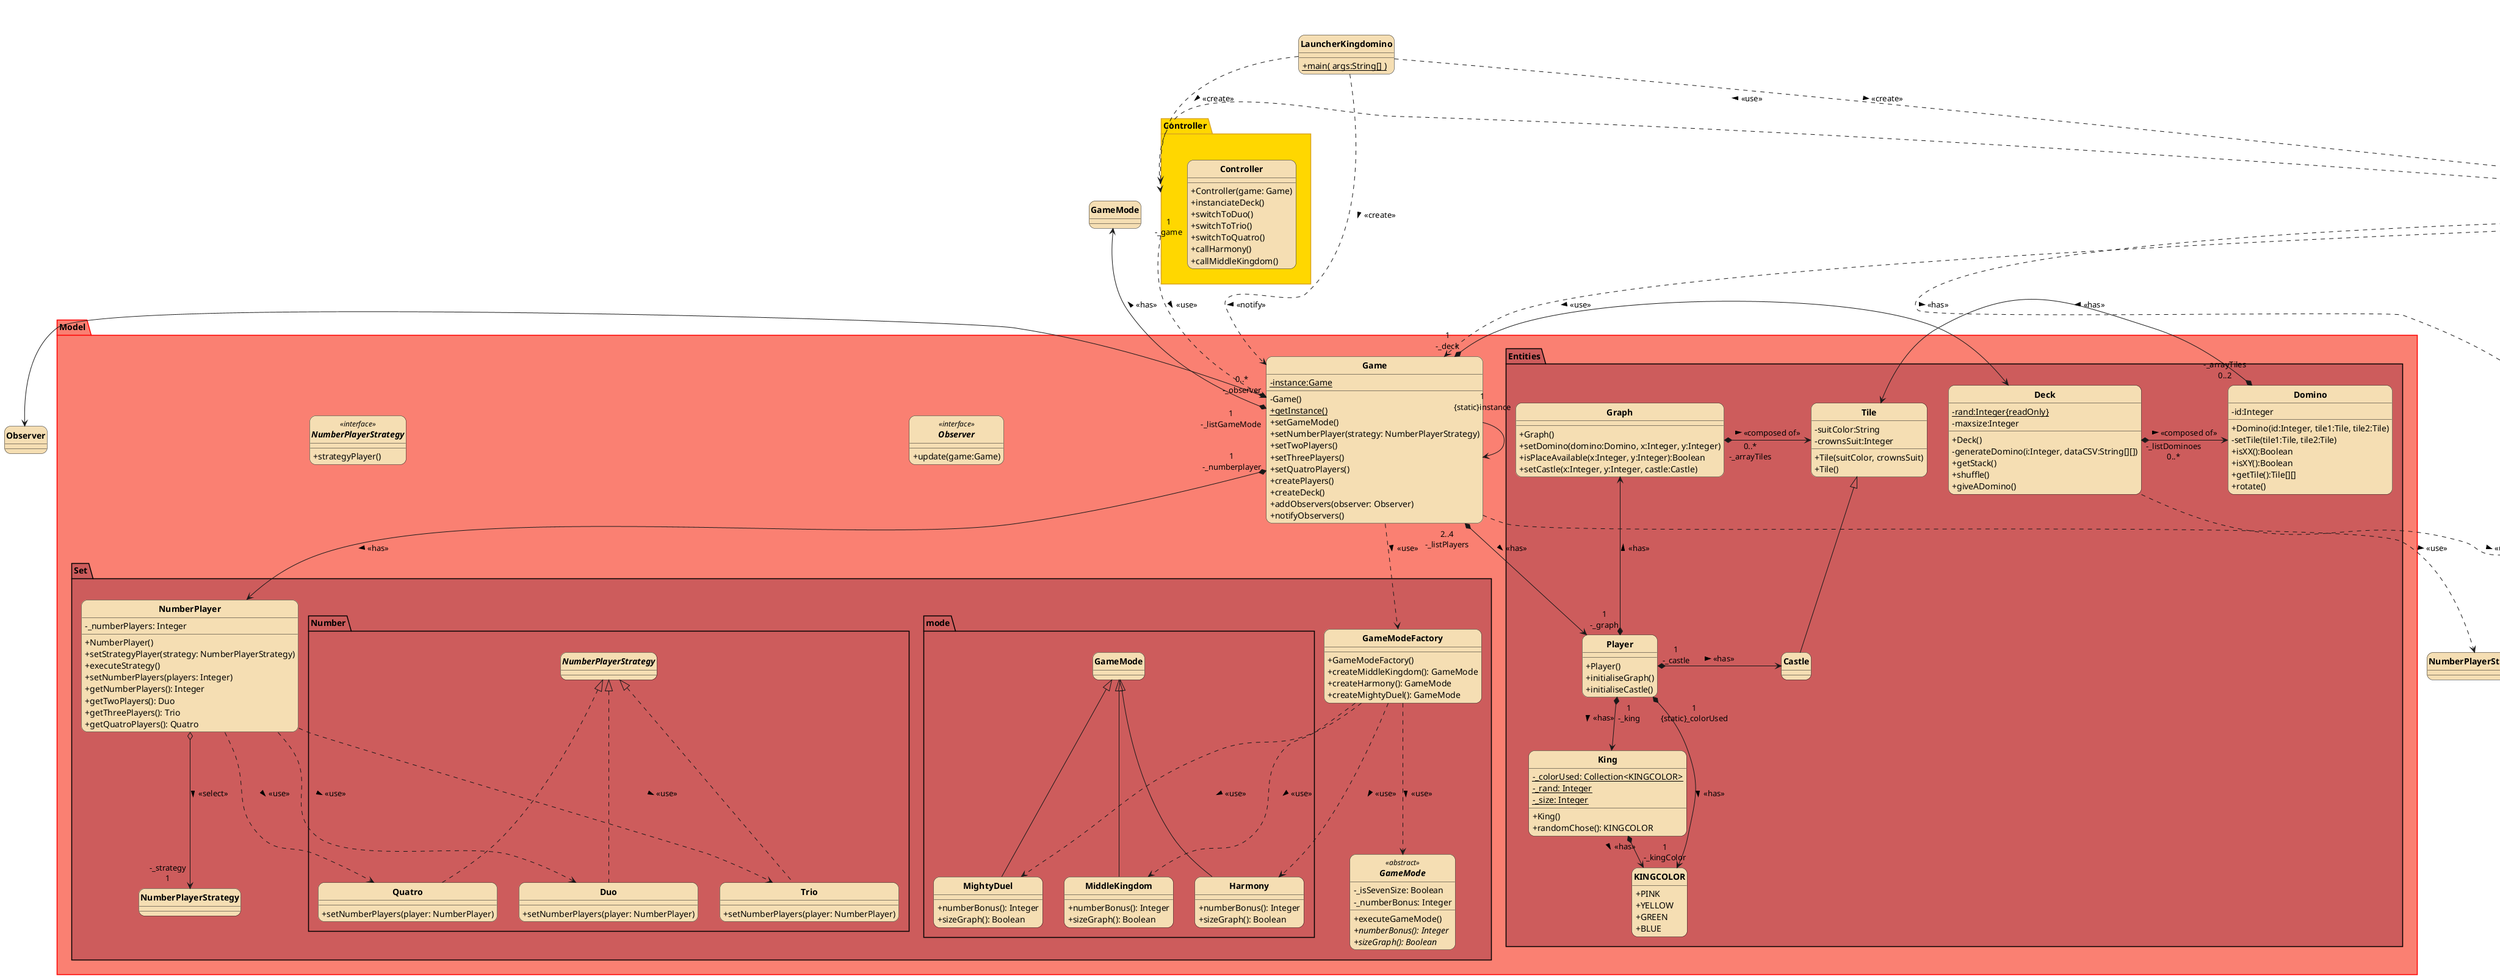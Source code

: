 @startuml
skinparam style strictuml
skinparam classAttributeIconSize 0
skinparam classFontStyle Bold
hide enum methods
skinparam roundcorner 20
skinparam classBackgroundColor #wheat


class LauncherKingdomino{
    +{static} main( args:String[] )
}

package Utilities {
    class CSVReader{
        +CSVReader()
        {static}+readCSV(path:String):String[][]
    }

    class FontUtilities {
        +FontUtilities()
        {static}+setFont(path:String): Font
    }

}

package Model #salmon;line:red{

    class Game {
        {static}-instance:Game
        -Game()
        {static}+getInstance()
        +setGameMode()
        +setNumberPlayer(strategy: NumberPlayerStrategy)
        +setTwoPlayers()
        +setThreePlayers()
        +setQuatroPlayers()
        +createPlayers()
        +createDeck()
        +addObservers(observer: Observer)
        +notifyObservers()
    }

    interface Observer<<interface>>{
       +update(game:Game)
    }

    package Entities #indianred{
        Graph "0..*\n-_arrayTiles" *-> Tile : <<composed of>> >

        class Graph {
            +Graph()
            +setDomino(domino:Domino, x:Integer, y:Integer)
            +isPlaceAvailable(x:Integer, y:Integer):Boolean
            +setCastle(x:Integer, y:Integer, castle:Castle)

        }

        class King{
            {static}-_colorUsed: Collection<KINGCOLOR>
            {static}-_rand: Integer
            {static}-_size: Integer

            +King()
            +randomChose(): KINGCOLOR
        }


        Deck "-_listDominoes\n0..*" *-> Domino : <<composed of>> >


        class Deck{
            {static}-rand:Integer{readOnly}
            -maxsize:Integer
            +Deck()
            -generateDomino(i:Integer, dataCSV:String[][])
            +getStack()
            +shuffle()
            +giveADomino()
        }

        Domino "-_arrayTiles\n0..2" *-l-> Tile : <<has>> >
        class Domino {
           -id:Integer
           +Domino(id:Integer, tile1:Tile, tile2:Tile)
           -setTile(tile1:Tile, tile2:Tile)
           +isXX():Boolean
           +isXY():Boolean
           +getTile():Tile[][]
           +rotate()
        }

        class Tile{
           -suitColor:String
           -crownsSuit:Integer
           +Tile(suitColor, crownsSuit)
           +Tile()
        }

        Player "1\n-_graph" *--> Graph : > <<has>>
        Player "1\n-_king"*-> King : > <<has>>
        Player "1\n-_castle" *-l-> Castle : > <<has>>
        class Player {
            +Player()
            +initialiseGraph()
            +initialiseCastle()
        }

        class Castle extends Tile{

        }

        enum KINGCOLOR {
            +PINK
            +YELLOW
            +GREEN
            +BLUE
        }
        Player "1\n{static}_colorUsed" *--> KINGCOLOR: > <<has>>


    }


    package Set #indianred {

        class NumberPlayer{
            -_numberPlayers: Integer
            +NumberPlayer()
            +setStrategyPlayer(strategy: NumberPlayerStrategy)
            +executeStrategy()
            +setNumberPlayers(players: Integer)
            +getNumberPlayers(): Integer
            +getTwoPlayers(): Duo
            +getThreePlayers(): Trio
            +getQuatroPlayers(): Quatro
         }

        NumberPlayer o--> "-_strategy\n1"NumberPlayerStrategy: > <<select>>

        package Number{
            class Duo implements NumberPlayerStrategy
            {
                +setNumberPlayers(player: NumberPlayer)
            }

            class Trio implements NumberPlayerStrategy
            {
                +setNumberPlayers(player: NumberPlayer)
            }

            class Quatro implements NumberPlayerStrategy
            {
                +setNumberPlayers(player: NumberPlayer)
            }
        }

        Game ..> GameModeFactory : <<use>> >
        GameModeFactory ..> GameMode : <<use>> >

        class GameModeFactory{
            +GameModeFactory()
            +createMiddleKingdom(): GameMode
            +createHarmony(): GameMode
            +createMightyDuel(): GameMode
        }

        abstract GameMode<<abstract>>{
            -_isSevenSize: Boolean
            -_numberBonus: Integer
            +executeGameMode()
            {abstract}+numberBonus(): Integer
            {abstract}+sizeGraph(): Boolean
        }


            package mode{
                class MiddleKingdom extends GameMode{
                    +numberBonus(): Integer
                    +sizeGraph(): Boolean
                }

                class Harmony extends GameMode{
                    +numberBonus(): Integer
                    +sizeGraph(): Boolean
                }

                class MightyDuel extends GameMode{
                    +numberBonus(): Integer
                    +sizeGraph(): Boolean
                }

                GameModeFactory ..> MiddleKingdom: <<use>> >
                GameModeFactory ..> Harmony: <<use>> >
                GameModeFactory ..> MightyDuel: <<use>> >
            }

    }

    interface NumberPlayerStrategy<<interface>>{
        +strategyPlayer()
    }
}

package View #lightgreen;line:green{
    Window ..> KingDominoStart : <<use>> >
    KingDominoStart ..> KingDominoGame : <<use>> >
    KingDominoGame ..> KingDominoEnd: <<use>> >

    class Window implements Observer
    {
        +Window(game:Game, controller:Controller)
        {override}+update(observer:Observer)
    }

    class KingDominoStart implements Observer
    {
        +KingDominoStart()
        {override}+update(game:Game)
    }

    class KingDominoGame implements Observer
    {
        +KingDominoGame()
        {override}+update(game:Game)
    }

    class KingDominoEnd implements Observer
    {
        +KingDominoEnd()
        {override}+update(game:Game)
    }
}

package Controller #gold;line:goldenrod {

    class Controller{
        +Controller(game: Game)
        +instanciateDeck()
        +switchToDuo()
        +switchToTrio()
        +switchToQuatro()
        +callHarmony()
        +callMiddleKingdom()
    }

}

Window "1\n{static}#instance"-> Window
Window "1\n #_controller".> Controller :<<use>> >
Window "1\n #_game".> Game : <<use>> >
Window "1\n #_fontGermania" .> FontUtilities : <<use>>
Window "1\n #_fontTimeless" .> FontUtilities : <<use>>

KingDominoStart "1\n-_window"*--> Window
KingDominoGame "1\n-_window"*-> Window

LauncherKingdomino ..> Window : <<create>> >
LauncherKingdomino ..> Controller : <<create>> >
LauncherKingdomino .> Game : <<create>> >

Game "1\n{static}instance" --> Game
Game "1\n-_listGameMode"*-u-> GameMode : <<has>> >
Game "1\n-_numberplayer" *--> NumberPlayer : <<has>> >
Game "1\n-_deck" *-> Deck : <<has>> >
Game "2..4\n-_listPlayers" *--> Player : <<has>> >
Game ..> NumberPlayerStrategy : <<use>> >

NumberPlayer ..> Duo : <<use>> >
NumberPlayer ..> Trio : <<use>> >
NumberPlayer ..> Quatro : <<use>> >


Controller "1\n-_game"..> Game : <<use>> >
Game *-l-> Observer : "0..*\n-_observer"<<notify>> >
King *-r-> "1\n-_kingColor" KINGCOLOR : <<has>> >
Deck .d.> CSVReader : <<use>> >

@enduml